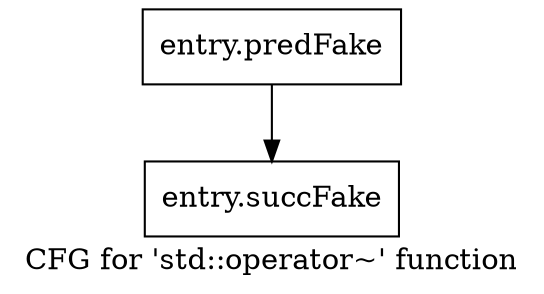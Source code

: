 digraph "CFG for 'std::operator~' function" {
	label="CFG for 'std::operator~' function";

	Node0x5836b80 [shape=record,filename="",linenumber="",label="{entry.predFake}"];
	Node0x5836b80 -> Node0x5ab07a0[ callList="" memoryops="" filename="/home/omerfaruk/tools/Xilinx/Vitis_HLS/2023.2/tps/lnx64/gcc-8.3.0/lib/gcc/x86_64-pc-linux-gnu/8.3.0/../../../../include/c++/8.3.0/bits/ios_base.h" execusionnum="3"];
	Node0x5ab07a0 [shape=record,filename="/home/omerfaruk/tools/Xilinx/Vitis_HLS/2023.2/tps/lnx64/gcc-8.3.0/lib/gcc/x86_64-pc-linux-gnu/8.3.0/../../../../include/c++/8.3.0/bits/ios_base.h",linenumber="96",label="{entry.succFake}"];
}
